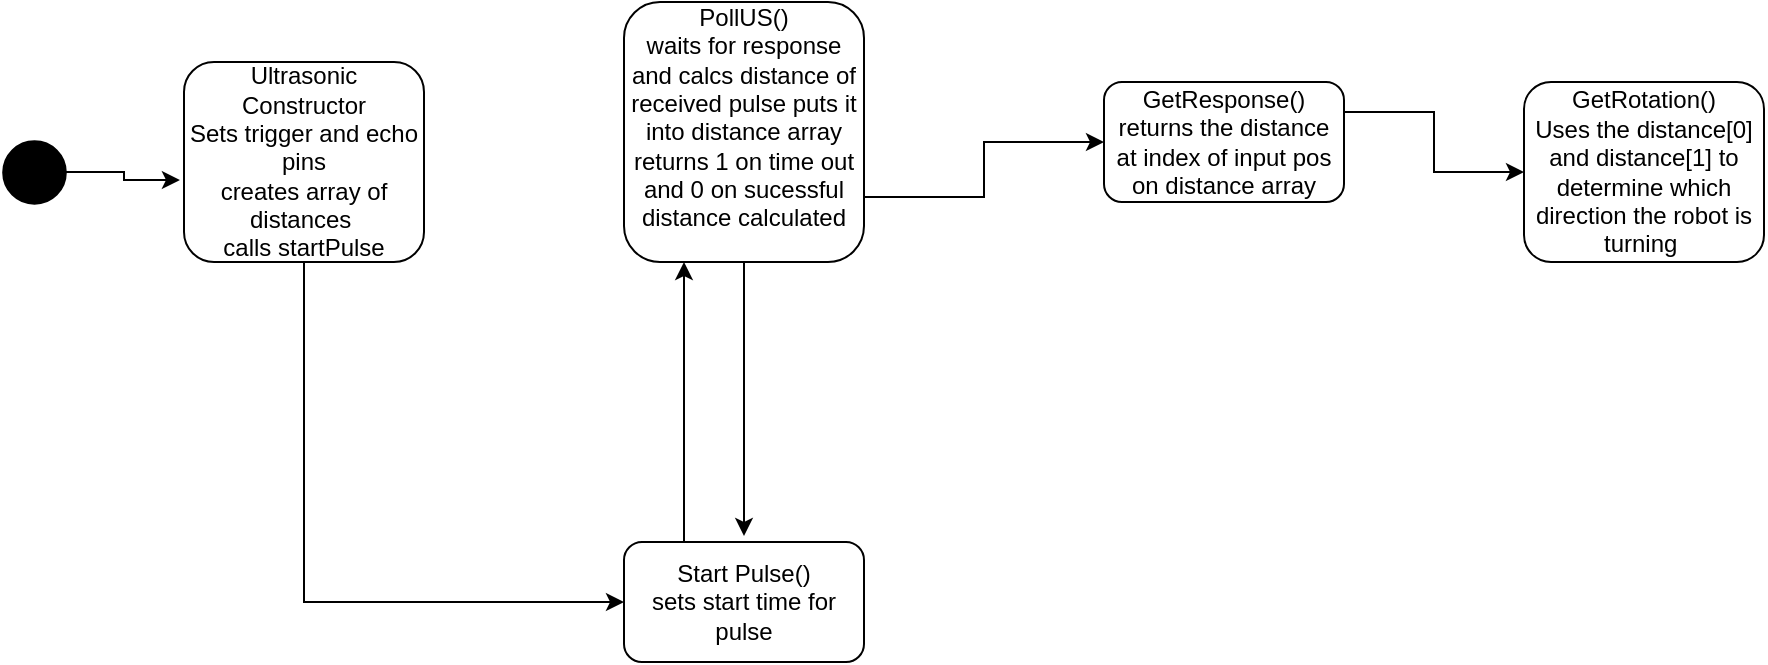 <mxfile version="15.3.7" type="github">
  <diagram id="23gbs6PRRigID9WzYWSW" name="Library Inheritance">
    <mxGraphModel dx="1186" dy="708" grid="1" gridSize="10" guides="1" tooltips="1" connect="1" arrows="1" fold="1" page="1" pageScale="1" pageWidth="3300" pageHeight="4681" math="0" shadow="0">
      <root>
        <mxCell id="0" />
        <mxCell id="1" parent="0" />
        <mxCell id="S-yS9oSUxoczkZgkFleL-1" style="edgeStyle=orthogonalEdgeStyle;rounded=0;orthogonalLoop=1;jettySize=auto;html=1;exitX=0.25;exitY=0;exitDx=0;exitDy=0;entryX=0.25;entryY=1;entryDx=0;entryDy=0;" parent="1" source="wjIySHNyMZ0HqPHrgx6V-1" target="RDGCTlYvT_do_cj032Q4-2" edge="1">
          <mxGeometry relative="1" as="geometry" />
        </mxCell>
        <mxCell id="wjIySHNyMZ0HqPHrgx6V-1" value="Start Pulse()&lt;br&gt;sets start time for pulse" style="whiteSpace=wrap;html=1;rounded=1;" parent="1" vertex="1">
          <mxGeometry x="1310" y="470" width="120" height="60" as="geometry" />
        </mxCell>
        <mxCell id="RDGCTlYvT_do_cj032Q4-15" style="edgeStyle=orthogonalEdgeStyle;rounded=0;orthogonalLoop=1;jettySize=auto;html=1;exitX=0.5;exitY=1;exitDx=0;exitDy=0;" parent="1" source="RDGCTlYvT_do_cj032Q4-2" edge="1">
          <mxGeometry relative="1" as="geometry">
            <mxPoint x="1370" y="467" as="targetPoint" />
            <Array as="points">
              <mxPoint x="1370" y="467" />
            </Array>
          </mxGeometry>
        </mxCell>
        <mxCell id="5AeRxl9TvQMXXWB_UQcx-5" style="edgeStyle=orthogonalEdgeStyle;rounded=0;orthogonalLoop=1;jettySize=auto;html=1;exitX=1;exitY=0.75;exitDx=0;exitDy=0;entryX=0;entryY=0.5;entryDx=0;entryDy=0;" edge="1" parent="1" source="RDGCTlYvT_do_cj032Q4-2" target="RDGCTlYvT_do_cj032Q4-3">
          <mxGeometry relative="1" as="geometry" />
        </mxCell>
        <mxCell id="RDGCTlYvT_do_cj032Q4-2" value="PollUS()&lt;br&gt;waits for response and calcs distance of received pulse puts it into distance array&lt;br&gt;returns 1 on time out and 0 on sucessful distance calculated&lt;br&gt;&amp;nbsp;" style="rounded=1;whiteSpace=wrap;html=1;" parent="1" vertex="1">
          <mxGeometry x="1310" y="200" width="120" height="130" as="geometry" />
        </mxCell>
        <mxCell id="5AeRxl9TvQMXXWB_UQcx-6" style="edgeStyle=orthogonalEdgeStyle;rounded=0;orthogonalLoop=1;jettySize=auto;html=1;exitX=1;exitY=0.25;exitDx=0;exitDy=0;entryX=0;entryY=0.5;entryDx=0;entryDy=0;" edge="1" parent="1" source="RDGCTlYvT_do_cj032Q4-3" target="RDGCTlYvT_do_cj032Q4-4">
          <mxGeometry relative="1" as="geometry" />
        </mxCell>
        <mxCell id="RDGCTlYvT_do_cj032Q4-3" value="GetResponse()&lt;br&gt;returns the distance at index of input pos on distance array" style="rounded=1;whiteSpace=wrap;html=1;" parent="1" vertex="1">
          <mxGeometry x="1550" y="240" width="120" height="60" as="geometry" />
        </mxCell>
        <mxCell id="RDGCTlYvT_do_cj032Q4-4" value="GetRotation()&lt;br&gt;Uses the distance[0] and distance[1] to determine which direction the robot is turning&amp;nbsp;" style="whiteSpace=wrap;html=1;rounded=1;" parent="1" vertex="1">
          <mxGeometry x="1760" y="240" width="120" height="90" as="geometry" />
        </mxCell>
        <mxCell id="RDGCTlYvT_do_cj032Q4-14" style="edgeStyle=orthogonalEdgeStyle;rounded=0;orthogonalLoop=1;jettySize=auto;html=1;exitX=0.5;exitY=1;exitDx=0;exitDy=0;entryX=0;entryY=0.5;entryDx=0;entryDy=0;" parent="1" source="RDGCTlYvT_do_cj032Q4-6" target="wjIySHNyMZ0HqPHrgx6V-1" edge="1">
          <mxGeometry relative="1" as="geometry" />
        </mxCell>
        <mxCell id="RDGCTlYvT_do_cj032Q4-6" value="Ultrasonic Constructor&lt;br&gt;Sets trigger and echo pins&lt;br&gt;creates array of distances&amp;nbsp;&lt;br&gt;calls startPulse" style="whiteSpace=wrap;html=1;rounded=1;" parent="1" vertex="1">
          <mxGeometry x="1090" y="230" width="120" height="100" as="geometry" />
        </mxCell>
        <mxCell id="5AeRxl9TvQMXXWB_UQcx-2" style="edgeStyle=orthogonalEdgeStyle;rounded=0;orthogonalLoop=1;jettySize=auto;html=1;entryX=-0.017;entryY=0.59;entryDx=0;entryDy=0;entryPerimeter=0;" edge="1" parent="1" source="5AeRxl9TvQMXXWB_UQcx-1" target="RDGCTlYvT_do_cj032Q4-6">
          <mxGeometry relative="1" as="geometry" />
        </mxCell>
        <UserObject label="" lucidchartObjectId="lBHdzD_NdfFt" id="5AeRxl9TvQMXXWB_UQcx-1">
          <mxCell style="html=1;overflow=block;blockSpacing=1;whiteSpace=wrap;ellipse;fillColor=#000000;whiteSpace=wrap;fontSize=13;spacing=0;strokeOpacity=100;fillOpacity=100;rounded=1;absoluteArcSize=1;arcSize=9;strokeWidth=2.3;" vertex="1" parent="1">
            <mxGeometry x="1000" y="270" width="30" height="30" as="geometry" />
          </mxCell>
        </UserObject>
      </root>
    </mxGraphModel>
  </diagram>
</mxfile>

